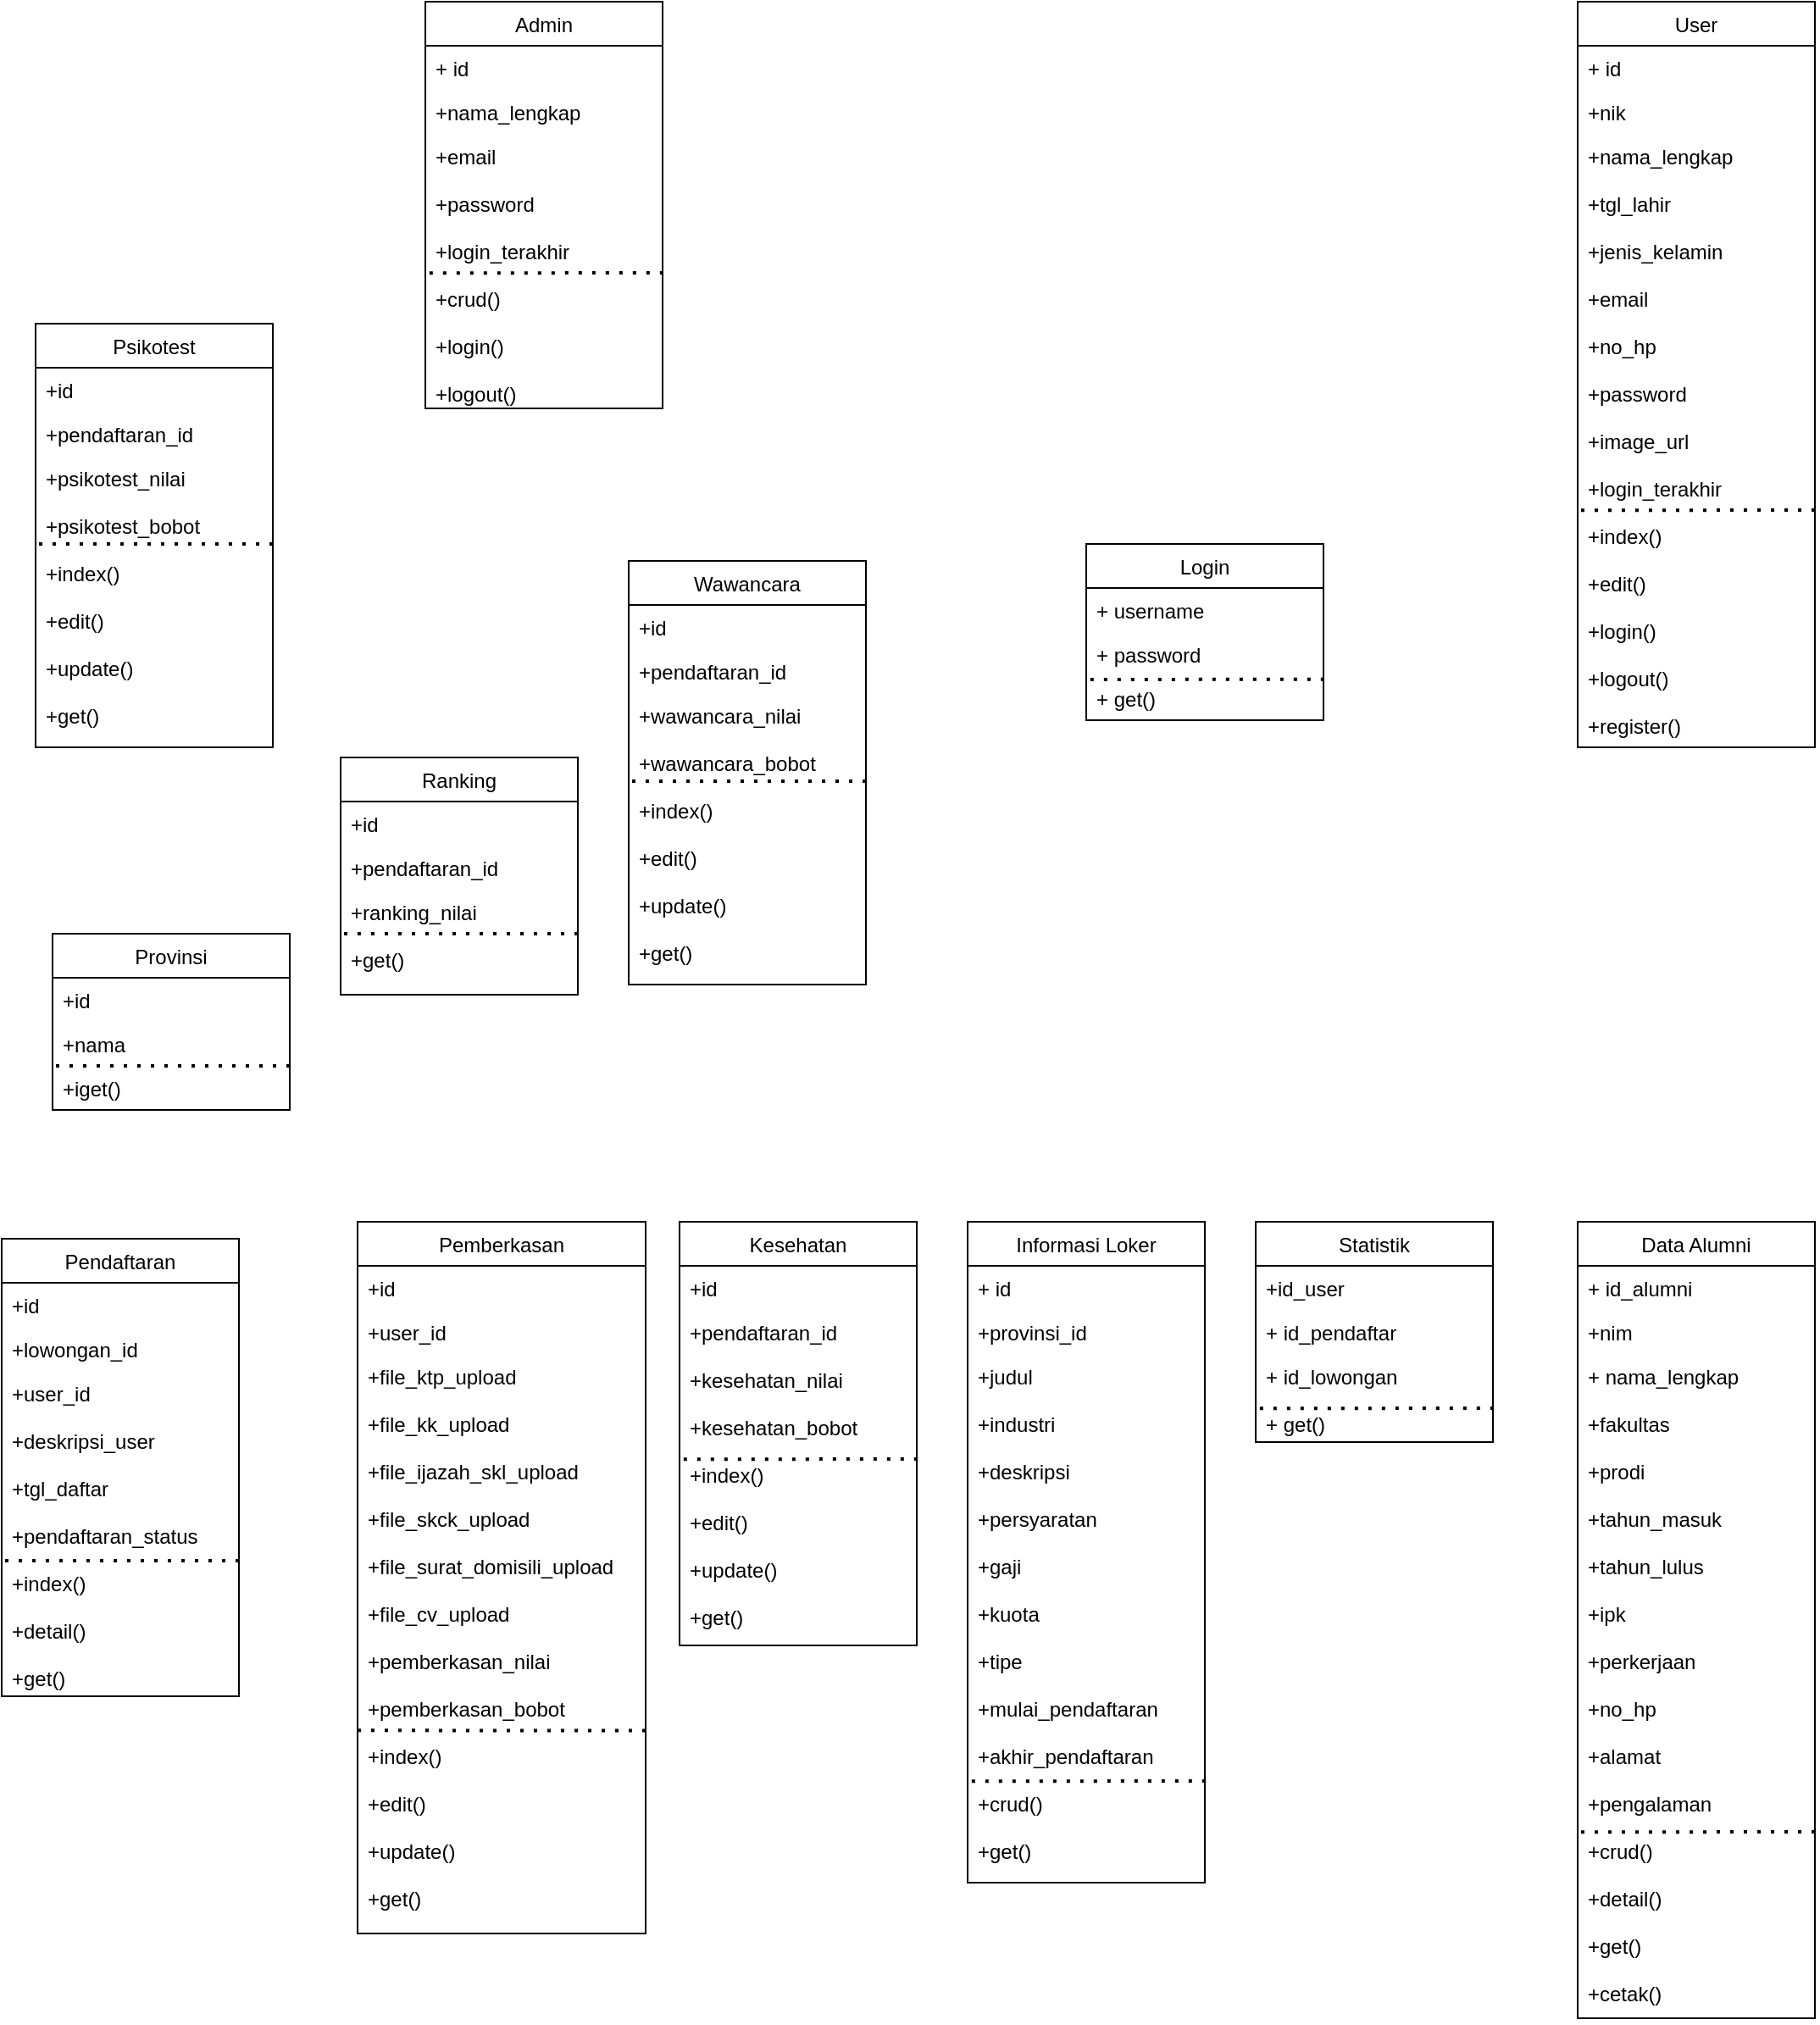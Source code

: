 <mxfile version="20.0.3" type="github">
  <diagram id="8VXRsfA2JbnLdSGY70NK" name="Page-1">
    <mxGraphModel dx="1568" dy="1502" grid="1" gridSize="10" guides="1" tooltips="1" connect="1" arrows="1" fold="1" page="1" pageScale="1" pageWidth="850" pageHeight="1100" math="0" shadow="0">
      <root>
        <mxCell id="0" />
        <mxCell id="1" parent="0" />
        <mxCell id="RGDypvN8in3GUUsTKDcG-1" value="Login" style="swimlane;fontStyle=0;childLayout=stackLayout;horizontal=1;startSize=26;fillColor=none;horizontalStack=0;resizeParent=1;resizeParentMax=0;resizeLast=0;collapsible=1;marginBottom=0;" vertex="1" parent="1">
          <mxGeometry x="390" y="-120" width="140" height="104" as="geometry" />
        </mxCell>
        <mxCell id="RGDypvN8in3GUUsTKDcG-2" value="+ username" style="text;strokeColor=none;fillColor=none;align=left;verticalAlign=top;spacingLeft=4;spacingRight=4;overflow=hidden;rotatable=0;points=[[0,0.5],[1,0.5]];portConstraint=eastwest;" vertex="1" parent="RGDypvN8in3GUUsTKDcG-1">
          <mxGeometry y="26" width="140" height="26" as="geometry" />
        </mxCell>
        <mxCell id="RGDypvN8in3GUUsTKDcG-3" value="+ password" style="text;strokeColor=none;fillColor=none;align=left;verticalAlign=top;spacingLeft=4;spacingRight=4;overflow=hidden;rotatable=0;points=[[0,0.5],[1,0.5]];portConstraint=eastwest;" vertex="1" parent="RGDypvN8in3GUUsTKDcG-1">
          <mxGeometry y="52" width="140" height="26" as="geometry" />
        </mxCell>
        <mxCell id="RGDypvN8in3GUUsTKDcG-4" value="+ get()" style="text;strokeColor=none;fillColor=none;align=left;verticalAlign=top;spacingLeft=4;spacingRight=4;overflow=hidden;rotatable=0;points=[[0,0.5],[1,0.5]];portConstraint=eastwest;" vertex="1" parent="RGDypvN8in3GUUsTKDcG-1">
          <mxGeometry y="78" width="140" height="26" as="geometry" />
        </mxCell>
        <mxCell id="RGDypvN8in3GUUsTKDcG-5" value="" style="endArrow=none;dashed=1;html=1;dashPattern=1 3;strokeWidth=2;rounded=0;exitX=1.003;exitY=1.071;exitDx=0;exitDy=0;exitPerimeter=0;" edge="1" parent="RGDypvN8in3GUUsTKDcG-1" source="RGDypvN8in3GUUsTKDcG-3">
          <mxGeometry width="50" height="50" relative="1" as="geometry">
            <mxPoint x="30" y="120" as="sourcePoint" />
            <mxPoint y="80" as="targetPoint" />
          </mxGeometry>
        </mxCell>
        <mxCell id="RGDypvN8in3GUUsTKDcG-6" value="Admin" style="swimlane;fontStyle=0;childLayout=stackLayout;horizontal=1;startSize=26;fillColor=none;horizontalStack=0;resizeParent=1;resizeParentMax=0;resizeLast=0;collapsible=1;marginBottom=0;" vertex="1" parent="1">
          <mxGeometry y="-440" width="140" height="240" as="geometry" />
        </mxCell>
        <mxCell id="RGDypvN8in3GUUsTKDcG-7" value="+ id" style="text;strokeColor=none;fillColor=none;align=left;verticalAlign=top;spacingLeft=4;spacingRight=4;overflow=hidden;rotatable=0;points=[[0,0.5],[1,0.5]];portConstraint=eastwest;" vertex="1" parent="RGDypvN8in3GUUsTKDcG-6">
          <mxGeometry y="26" width="140" height="26" as="geometry" />
        </mxCell>
        <mxCell id="RGDypvN8in3GUUsTKDcG-8" value="+nama_lengkap" style="text;strokeColor=none;fillColor=none;align=left;verticalAlign=top;spacingLeft=4;spacingRight=4;overflow=hidden;rotatable=0;points=[[0,0.5],[1,0.5]];portConstraint=eastwest;" vertex="1" parent="RGDypvN8in3GUUsTKDcG-6">
          <mxGeometry y="52" width="140" height="26" as="geometry" />
        </mxCell>
        <mxCell id="RGDypvN8in3GUUsTKDcG-48" value="" style="endArrow=none;dashed=1;html=1;dashPattern=1 3;strokeWidth=2;rounded=0;exitX=1.003;exitY=1.071;exitDx=0;exitDy=0;exitPerimeter=0;" edge="1" parent="RGDypvN8in3GUUsTKDcG-6">
          <mxGeometry width="50" height="50" relative="1" as="geometry">
            <mxPoint x="140.42" y="159.996" as="sourcePoint" />
            <mxPoint y="160.15" as="targetPoint" />
          </mxGeometry>
        </mxCell>
        <mxCell id="RGDypvN8in3GUUsTKDcG-9" value="+email&#xa;&#xa;+password&#xa;&#xa;+login_terakhir&#xa;&#xa;+crud()&#xa;&#xa;+login()&#xa;&#xa;+logout()" style="text;strokeColor=none;fillColor=none;align=left;verticalAlign=top;spacingLeft=4;spacingRight=4;overflow=hidden;rotatable=0;points=[[0,0.5],[1,0.5]];portConstraint=eastwest;" vertex="1" parent="RGDypvN8in3GUUsTKDcG-6">
          <mxGeometry y="78" width="140" height="162" as="geometry" />
        </mxCell>
        <mxCell id="RGDypvN8in3GUUsTKDcG-10" value="User" style="swimlane;fontStyle=0;childLayout=stackLayout;horizontal=1;startSize=26;fillColor=none;horizontalStack=0;resizeParent=1;resizeParentMax=0;resizeLast=0;collapsible=1;marginBottom=0;" vertex="1" parent="1">
          <mxGeometry x="680" y="-440" width="140" height="440" as="geometry" />
        </mxCell>
        <mxCell id="RGDypvN8in3GUUsTKDcG-11" value="+ id" style="text;strokeColor=none;fillColor=none;align=left;verticalAlign=top;spacingLeft=4;spacingRight=4;overflow=hidden;rotatable=0;points=[[0,0.5],[1,0.5]];portConstraint=eastwest;" vertex="1" parent="RGDypvN8in3GUUsTKDcG-10">
          <mxGeometry y="26" width="140" height="26" as="geometry" />
        </mxCell>
        <mxCell id="RGDypvN8in3GUUsTKDcG-12" value="+nik" style="text;strokeColor=none;fillColor=none;align=left;verticalAlign=top;spacingLeft=4;spacingRight=4;overflow=hidden;rotatable=0;points=[[0,0.5],[1,0.5]];portConstraint=eastwest;" vertex="1" parent="RGDypvN8in3GUUsTKDcG-10">
          <mxGeometry y="52" width="140" height="26" as="geometry" />
        </mxCell>
        <mxCell id="RGDypvN8in3GUUsTKDcG-13" value="+nama_lengkap&#xa;&#xa;+tgl_lahir&#xa;&#xa;+jenis_kelamin&#xa;&#xa;+email&#xa;&#xa;+no_hp&#xa;&#xa;+password&#xa;&#xa;+image_url&#xa;&#xa;+login_terakhir&#xa;&#xa;+index()&#xa;&#xa;+edit()&#xa;&#xa;+login()&#xa;&#xa;+logout()&#xa;&#xa;+register()" style="text;strokeColor=none;fillColor=none;align=left;verticalAlign=top;spacingLeft=4;spacingRight=4;overflow=hidden;rotatable=0;points=[[0,0.5],[1,0.5]];portConstraint=eastwest;" vertex="1" parent="RGDypvN8in3GUUsTKDcG-10">
          <mxGeometry y="78" width="140" height="362" as="geometry" />
        </mxCell>
        <mxCell id="RGDypvN8in3GUUsTKDcG-47" value="" style="endArrow=none;dashed=1;html=1;dashPattern=1 3;strokeWidth=2;rounded=0;exitX=1.003;exitY=1.071;exitDx=0;exitDy=0;exitPerimeter=0;" edge="1" parent="RGDypvN8in3GUUsTKDcG-10">
          <mxGeometry width="50" height="50" relative="1" as="geometry">
            <mxPoint x="140" y="299.996" as="sourcePoint" />
            <mxPoint x="-0.42" y="300.15" as="targetPoint" />
          </mxGeometry>
        </mxCell>
        <mxCell id="RGDypvN8in3GUUsTKDcG-14" value="Data Alumni" style="swimlane;fontStyle=0;childLayout=stackLayout;horizontal=1;startSize=26;fillColor=none;horizontalStack=0;resizeParent=1;resizeParentMax=0;resizeLast=0;collapsible=1;marginBottom=0;" vertex="1" parent="1">
          <mxGeometry x="680" y="280" width="140" height="470" as="geometry" />
        </mxCell>
        <mxCell id="RGDypvN8in3GUUsTKDcG-15" value="+ id_alumni" style="text;strokeColor=none;fillColor=none;align=left;verticalAlign=top;spacingLeft=4;spacingRight=4;overflow=hidden;rotatable=0;points=[[0,0.5],[1,0.5]];portConstraint=eastwest;" vertex="1" parent="RGDypvN8in3GUUsTKDcG-14">
          <mxGeometry y="26" width="140" height="26" as="geometry" />
        </mxCell>
        <mxCell id="RGDypvN8in3GUUsTKDcG-16" value="+nim" style="text;strokeColor=none;fillColor=none;align=left;verticalAlign=top;spacingLeft=4;spacingRight=4;overflow=hidden;rotatable=0;points=[[0,0.5],[1,0.5]];portConstraint=eastwest;" vertex="1" parent="RGDypvN8in3GUUsTKDcG-14">
          <mxGeometry y="52" width="140" height="26" as="geometry" />
        </mxCell>
        <mxCell id="RGDypvN8in3GUUsTKDcG-17" value="+ nama_lengkap&#xa;&#xa;+fakultas&#xa;&#xa;+prodi&#xa;&#xa;+tahun_masuk&#xa;&#xa;+tahun_lulus&#xa;&#xa;+ipk&#xa;&#xa;+perkerjaan&#xa;&#xa;+no_hp&#xa;&#xa;+alamat&#xa;&#xa;+pengalaman&#xa;&#xa;+crud()&#xa;&#xa;+detail()&#xa;&#xa;+get()&#xa;&#xa;+cetak()&#xa;" style="text;strokeColor=none;fillColor=none;align=left;verticalAlign=top;spacingLeft=4;spacingRight=4;overflow=hidden;rotatable=0;points=[[0,0.5],[1,0.5]];portConstraint=eastwest;" vertex="1" parent="RGDypvN8in3GUUsTKDcG-14">
          <mxGeometry y="78" width="140" height="392" as="geometry" />
        </mxCell>
        <mxCell id="RGDypvN8in3GUUsTKDcG-52" value="" style="endArrow=none;dashed=1;html=1;dashPattern=1 3;strokeWidth=2;rounded=0;exitX=1.003;exitY=1.071;exitDx=0;exitDy=0;exitPerimeter=0;" edge="1" parent="RGDypvN8in3GUUsTKDcG-14">
          <mxGeometry width="50" height="50" relative="1" as="geometry">
            <mxPoint x="140" y="359.996" as="sourcePoint" />
            <mxPoint x="-0.42" y="360.15" as="targetPoint" />
          </mxGeometry>
        </mxCell>
        <mxCell id="RGDypvN8in3GUUsTKDcG-18" value="Statistik" style="swimlane;fontStyle=0;childLayout=stackLayout;horizontal=1;startSize=26;fillColor=none;horizontalStack=0;resizeParent=1;resizeParentMax=0;resizeLast=0;collapsible=1;marginBottom=0;" vertex="1" parent="1">
          <mxGeometry x="490" y="280" width="140" height="130" as="geometry" />
        </mxCell>
        <mxCell id="RGDypvN8in3GUUsTKDcG-19" value="+id_user" style="text;strokeColor=none;fillColor=none;align=left;verticalAlign=top;spacingLeft=4;spacingRight=4;overflow=hidden;rotatable=0;points=[[0,0.5],[1,0.5]];portConstraint=eastwest;" vertex="1" parent="RGDypvN8in3GUUsTKDcG-18">
          <mxGeometry y="26" width="140" height="26" as="geometry" />
        </mxCell>
        <mxCell id="RGDypvN8in3GUUsTKDcG-20" value="+ id_pendaftar" style="text;strokeColor=none;fillColor=none;align=left;verticalAlign=top;spacingLeft=4;spacingRight=4;overflow=hidden;rotatable=0;points=[[0,0.5],[1,0.5]];portConstraint=eastwest;" vertex="1" parent="RGDypvN8in3GUUsTKDcG-18">
          <mxGeometry y="52" width="140" height="26" as="geometry" />
        </mxCell>
        <mxCell id="RGDypvN8in3GUUsTKDcG-49" value="" style="endArrow=none;dashed=1;html=1;dashPattern=1 3;strokeWidth=2;rounded=0;exitX=1.003;exitY=1.071;exitDx=0;exitDy=0;exitPerimeter=0;" edge="1" parent="RGDypvN8in3GUUsTKDcG-18">
          <mxGeometry width="50" height="50" relative="1" as="geometry">
            <mxPoint x="140.42" y="109.996" as="sourcePoint" />
            <mxPoint y="110.15" as="targetPoint" />
          </mxGeometry>
        </mxCell>
        <mxCell id="RGDypvN8in3GUUsTKDcG-21" value="+ id_lowongan&#xa;&#xa;+ get()" style="text;strokeColor=none;fillColor=none;align=left;verticalAlign=top;spacingLeft=4;spacingRight=4;overflow=hidden;rotatable=0;points=[[0,0.5],[1,0.5]];portConstraint=eastwest;" vertex="1" parent="RGDypvN8in3GUUsTKDcG-18">
          <mxGeometry y="78" width="140" height="52" as="geometry" />
        </mxCell>
        <mxCell id="RGDypvN8in3GUUsTKDcG-22" value="Informasi Loker" style="swimlane;fontStyle=0;childLayout=stackLayout;horizontal=1;startSize=26;fillColor=none;horizontalStack=0;resizeParent=1;resizeParentMax=0;resizeLast=0;collapsible=1;marginBottom=0;" vertex="1" parent="1">
          <mxGeometry x="320" y="280" width="140" height="390" as="geometry" />
        </mxCell>
        <mxCell id="RGDypvN8in3GUUsTKDcG-23" value="+ id" style="text;strokeColor=none;fillColor=none;align=left;verticalAlign=top;spacingLeft=4;spacingRight=4;overflow=hidden;rotatable=0;points=[[0,0.5],[1,0.5]];portConstraint=eastwest;" vertex="1" parent="RGDypvN8in3GUUsTKDcG-22">
          <mxGeometry y="26" width="140" height="26" as="geometry" />
        </mxCell>
        <mxCell id="RGDypvN8in3GUUsTKDcG-24" value="+provinsi_id" style="text;strokeColor=none;fillColor=none;align=left;verticalAlign=top;spacingLeft=4;spacingRight=4;overflow=hidden;rotatable=0;points=[[0,0.5],[1,0.5]];portConstraint=eastwest;" vertex="1" parent="RGDypvN8in3GUUsTKDcG-22">
          <mxGeometry y="52" width="140" height="26" as="geometry" />
        </mxCell>
        <mxCell id="RGDypvN8in3GUUsTKDcG-25" value="+judul&#xa;&#xa;+industri&#xa;&#xa;+deskripsi&#xa;&#xa;+persyaratan&#xa;&#xa;+gaji&#xa;&#xa;+kuota&#xa;&#xa;+tipe&#xa;&#xa;+mulai_pendaftaran&#xa;&#xa;+akhir_pendaftaran&#xa;&#xa;+crud()&#xa;&#xa;+get()" style="text;strokeColor=none;fillColor=none;align=left;verticalAlign=top;spacingLeft=4;spacingRight=4;overflow=hidden;rotatable=0;points=[[0,0.5],[1,0.5]];portConstraint=eastwest;" vertex="1" parent="RGDypvN8in3GUUsTKDcG-22">
          <mxGeometry y="78" width="140" height="312" as="geometry" />
        </mxCell>
        <mxCell id="RGDypvN8in3GUUsTKDcG-53" value="" style="endArrow=none;dashed=1;html=1;dashPattern=1 3;strokeWidth=2;rounded=0;exitX=1.003;exitY=1.071;exitDx=0;exitDy=0;exitPerimeter=0;" edge="1" parent="RGDypvN8in3GUUsTKDcG-22">
          <mxGeometry width="50" height="50" relative="1" as="geometry">
            <mxPoint x="140.42" y="329.996" as="sourcePoint" />
            <mxPoint x="-5.116e-13" y="330.15" as="targetPoint" />
          </mxGeometry>
        </mxCell>
        <mxCell id="RGDypvN8in3GUUsTKDcG-26" value="Kesehatan" style="swimlane;fontStyle=0;childLayout=stackLayout;horizontal=1;startSize=26;fillColor=none;horizontalStack=0;resizeParent=1;resizeParentMax=0;resizeLast=0;collapsible=1;marginBottom=0;" vertex="1" parent="1">
          <mxGeometry x="150" y="280" width="140" height="250" as="geometry" />
        </mxCell>
        <mxCell id="RGDypvN8in3GUUsTKDcG-28" value="+id" style="text;strokeColor=none;fillColor=none;align=left;verticalAlign=top;spacingLeft=4;spacingRight=4;overflow=hidden;rotatable=0;points=[[0,0.5],[1,0.5]];portConstraint=eastwest;" vertex="1" parent="RGDypvN8in3GUUsTKDcG-26">
          <mxGeometry y="26" width="140" height="26" as="geometry" />
        </mxCell>
        <mxCell id="RGDypvN8in3GUUsTKDcG-50" value="" style="endArrow=none;dashed=1;html=1;dashPattern=1 3;strokeWidth=2;rounded=0;exitX=1.003;exitY=1.071;exitDx=0;exitDy=0;exitPerimeter=0;" edge="1" parent="RGDypvN8in3GUUsTKDcG-26">
          <mxGeometry width="50" height="50" relative="1" as="geometry">
            <mxPoint x="140.42" y="139.996" as="sourcePoint" />
            <mxPoint y="140.15" as="targetPoint" />
          </mxGeometry>
        </mxCell>
        <mxCell id="RGDypvN8in3GUUsTKDcG-29" value="+pendaftaran_id&#xa;&#xa;+kesehatan_nilai&#xa;&#xa;+kesehatan_bobot&#xa;&#xa;+index()&#xa;&#xa;+edit()&#xa;&#xa;+update()&#xa;&#xa;+get()&#xa;&#xa;" style="text;strokeColor=none;fillColor=none;align=left;verticalAlign=top;spacingLeft=4;spacingRight=4;overflow=hidden;rotatable=0;points=[[0,0.5],[1,0.5]];portConstraint=eastwest;" vertex="1" parent="RGDypvN8in3GUUsTKDcG-26">
          <mxGeometry y="52" width="140" height="198" as="geometry" />
        </mxCell>
        <mxCell id="RGDypvN8in3GUUsTKDcG-39" value="Pemberkasan" style="swimlane;fontStyle=0;childLayout=stackLayout;horizontal=1;startSize=26;fillColor=none;horizontalStack=0;resizeParent=1;resizeParentMax=0;resizeLast=0;collapsible=1;marginBottom=0;" vertex="1" parent="1">
          <mxGeometry x="-40" y="280" width="170" height="420" as="geometry" />
        </mxCell>
        <mxCell id="RGDypvN8in3GUUsTKDcG-40" value="+id" style="text;strokeColor=none;fillColor=none;align=left;verticalAlign=top;spacingLeft=4;spacingRight=4;overflow=hidden;rotatable=0;points=[[0,0.5],[1,0.5]];portConstraint=eastwest;" vertex="1" parent="RGDypvN8in3GUUsTKDcG-39">
          <mxGeometry y="26" width="170" height="26" as="geometry" />
        </mxCell>
        <mxCell id="RGDypvN8in3GUUsTKDcG-41" value="+user_id" style="text;strokeColor=none;fillColor=none;align=left;verticalAlign=top;spacingLeft=4;spacingRight=4;overflow=hidden;rotatable=0;points=[[0,0.5],[1,0.5]];portConstraint=eastwest;" vertex="1" parent="RGDypvN8in3GUUsTKDcG-39">
          <mxGeometry y="52" width="170" height="26" as="geometry" />
        </mxCell>
        <mxCell id="RGDypvN8in3GUUsTKDcG-42" value="+file_ktp_upload&#xa;&#xa;+file_kk_upload&#xa;&#xa;+file_ijazah_skl_upload&#xa;&#xa;+file_skck_upload&#xa;&#xa;+file_surat_domisili_upload&#xa;&#xa;+file_cv_upload&#xa;&#xa;+pemberkasan_nilai&#xa;&#xa;+pemberkasan_bobot&#xa;&#xa;+index()&#xa;&#xa;+edit()&#xa;&#xa;+update()&#xa;&#xa;+get()&#xa;" style="text;strokeColor=none;fillColor=none;align=left;verticalAlign=top;spacingLeft=4;spacingRight=4;overflow=hidden;rotatable=0;points=[[0,0.5],[1,0.5]];portConstraint=eastwest;" vertex="1" parent="RGDypvN8in3GUUsTKDcG-39">
          <mxGeometry y="78" width="170" height="342" as="geometry" />
        </mxCell>
        <mxCell id="RGDypvN8in3GUUsTKDcG-70" value="" style="endArrow=none;dashed=1;html=1;dashPattern=1 3;strokeWidth=2;rounded=0;exitX=1;exitY=0.65;exitDx=0;exitDy=0;exitPerimeter=0;" edge="1" parent="RGDypvN8in3GUUsTKDcG-39" source="RGDypvN8in3GUUsTKDcG-42">
          <mxGeometry width="50" height="50" relative="1" as="geometry">
            <mxPoint x="140.42" y="299.996" as="sourcePoint" />
            <mxPoint y="300.15" as="targetPoint" />
          </mxGeometry>
        </mxCell>
        <mxCell id="RGDypvN8in3GUUsTKDcG-43" value="Pendaftaran" style="swimlane;fontStyle=0;childLayout=stackLayout;horizontal=1;startSize=26;fillColor=none;horizontalStack=0;resizeParent=1;resizeParentMax=0;resizeLast=0;collapsible=1;marginBottom=0;" vertex="1" parent="1">
          <mxGeometry x="-250" y="290" width="140" height="270" as="geometry" />
        </mxCell>
        <mxCell id="RGDypvN8in3GUUsTKDcG-44" value="+id" style="text;strokeColor=none;fillColor=none;align=left;verticalAlign=top;spacingLeft=4;spacingRight=4;overflow=hidden;rotatable=0;points=[[0,0.5],[1,0.5]];portConstraint=eastwest;" vertex="1" parent="RGDypvN8in3GUUsTKDcG-43">
          <mxGeometry y="26" width="140" height="26" as="geometry" />
        </mxCell>
        <mxCell id="RGDypvN8in3GUUsTKDcG-45" value="+lowongan_id" style="text;strokeColor=none;fillColor=none;align=left;verticalAlign=top;spacingLeft=4;spacingRight=4;overflow=hidden;rotatable=0;points=[[0,0.5],[1,0.5]];portConstraint=eastwest;" vertex="1" parent="RGDypvN8in3GUUsTKDcG-43">
          <mxGeometry y="52" width="140" height="26" as="geometry" />
        </mxCell>
        <mxCell id="RGDypvN8in3GUUsTKDcG-46" value="+user_id&#xa;&#xa;+deskripsi_user&#xa;&#xa;+tgl_daftar&#xa;&#xa;+pendaftaran_status&#xa;&#xa;+index()&#xa;&#xa;+detail()&#xa;&#xa;+get()&#xa;" style="text;strokeColor=none;fillColor=none;align=left;verticalAlign=top;spacingLeft=4;spacingRight=4;overflow=hidden;rotatable=0;points=[[0,0.5],[1,0.5]];portConstraint=eastwest;" vertex="1" parent="RGDypvN8in3GUUsTKDcG-43">
          <mxGeometry y="78" width="140" height="192" as="geometry" />
        </mxCell>
        <mxCell id="RGDypvN8in3GUUsTKDcG-72" value="" style="endArrow=none;dashed=1;html=1;dashPattern=1 3;strokeWidth=2;rounded=0;" edge="1" parent="RGDypvN8in3GUUsTKDcG-43">
          <mxGeometry width="50" height="50" relative="1" as="geometry">
            <mxPoint x="140" y="190" as="sourcePoint" />
            <mxPoint y="190.0" as="targetPoint" />
          </mxGeometry>
        </mxCell>
        <mxCell id="RGDypvN8in3GUUsTKDcG-54" value="Provinsi" style="swimlane;fontStyle=0;childLayout=stackLayout;horizontal=1;startSize=26;fillColor=none;horizontalStack=0;resizeParent=1;resizeParentMax=0;resizeLast=0;collapsible=1;marginBottom=0;" vertex="1" parent="1">
          <mxGeometry x="-220" y="110" width="140" height="104" as="geometry" />
        </mxCell>
        <mxCell id="RGDypvN8in3GUUsTKDcG-55" value="+id" style="text;strokeColor=none;fillColor=none;align=left;verticalAlign=top;spacingLeft=4;spacingRight=4;overflow=hidden;rotatable=0;points=[[0,0.5],[1,0.5]];portConstraint=eastwest;" vertex="1" parent="RGDypvN8in3GUUsTKDcG-54">
          <mxGeometry y="26" width="140" height="26" as="geometry" />
        </mxCell>
        <mxCell id="RGDypvN8in3GUUsTKDcG-56" value="+nama" style="text;strokeColor=none;fillColor=none;align=left;verticalAlign=top;spacingLeft=4;spacingRight=4;overflow=hidden;rotatable=0;points=[[0,0.5],[1,0.5]];portConstraint=eastwest;" vertex="1" parent="RGDypvN8in3GUUsTKDcG-54">
          <mxGeometry y="52" width="140" height="26" as="geometry" />
        </mxCell>
        <mxCell id="RGDypvN8in3GUUsTKDcG-73" value="" style="endArrow=none;dashed=1;html=1;dashPattern=1 3;strokeWidth=2;rounded=0;" edge="1" parent="RGDypvN8in3GUUsTKDcG-54">
          <mxGeometry width="50" height="50" relative="1" as="geometry">
            <mxPoint x="140" y="78.0" as="sourcePoint" />
            <mxPoint y="78.0" as="targetPoint" />
          </mxGeometry>
        </mxCell>
        <mxCell id="RGDypvN8in3GUUsTKDcG-57" value="+iget()" style="text;strokeColor=none;fillColor=none;align=left;verticalAlign=top;spacingLeft=4;spacingRight=4;overflow=hidden;rotatable=0;points=[[0,0.5],[1,0.5]];portConstraint=eastwest;" vertex="1" parent="RGDypvN8in3GUUsTKDcG-54">
          <mxGeometry y="78" width="140" height="26" as="geometry" />
        </mxCell>
        <mxCell id="RGDypvN8in3GUUsTKDcG-58" value="Psikotest" style="swimlane;fontStyle=0;childLayout=stackLayout;horizontal=1;startSize=26;fillColor=none;horizontalStack=0;resizeParent=1;resizeParentMax=0;resizeLast=0;collapsible=1;marginBottom=0;" vertex="1" parent="1">
          <mxGeometry x="-230" y="-250" width="140" height="250" as="geometry" />
        </mxCell>
        <mxCell id="RGDypvN8in3GUUsTKDcG-59" value="+id" style="text;strokeColor=none;fillColor=none;align=left;verticalAlign=top;spacingLeft=4;spacingRight=4;overflow=hidden;rotatable=0;points=[[0,0.5],[1,0.5]];portConstraint=eastwest;" vertex="1" parent="RGDypvN8in3GUUsTKDcG-58">
          <mxGeometry y="26" width="140" height="26" as="geometry" />
        </mxCell>
        <mxCell id="RGDypvN8in3GUUsTKDcG-60" value="+pendaftaran_id " style="text;strokeColor=none;fillColor=none;align=left;verticalAlign=top;spacingLeft=4;spacingRight=4;overflow=hidden;rotatable=0;points=[[0,0.5],[1,0.5]];portConstraint=eastwest;" vertex="1" parent="RGDypvN8in3GUUsTKDcG-58">
          <mxGeometry y="52" width="140" height="26" as="geometry" />
        </mxCell>
        <mxCell id="RGDypvN8in3GUUsTKDcG-61" value="+psikotest_nilai&#xa;&#xa;+psikotest_bobot&#xa;&#xa;+index()&#xa;&#xa;+edit()&#xa;&#xa;+update()&#xa;&#xa;+get()&#xa;" style="text;strokeColor=none;fillColor=none;align=left;verticalAlign=top;spacingLeft=4;spacingRight=4;overflow=hidden;rotatable=0;points=[[0,0.5],[1,0.5]];portConstraint=eastwest;" vertex="1" parent="RGDypvN8in3GUUsTKDcG-58">
          <mxGeometry y="78" width="140" height="172" as="geometry" />
        </mxCell>
        <mxCell id="RGDypvN8in3GUUsTKDcG-76" value="" style="endArrow=none;dashed=1;html=1;dashPattern=1 3;strokeWidth=2;rounded=0;" edge="1" parent="RGDypvN8in3GUUsTKDcG-58">
          <mxGeometry width="50" height="50" relative="1" as="geometry">
            <mxPoint x="140" y="130.0" as="sourcePoint" />
            <mxPoint y="130.0" as="targetPoint" />
          </mxGeometry>
        </mxCell>
        <mxCell id="RGDypvN8in3GUUsTKDcG-62" value="Ranking" style="swimlane;fontStyle=0;childLayout=stackLayout;horizontal=1;startSize=26;fillColor=none;horizontalStack=0;resizeParent=1;resizeParentMax=0;resizeLast=0;collapsible=1;marginBottom=0;" vertex="1" parent="1">
          <mxGeometry x="-50" y="6" width="140" height="140" as="geometry" />
        </mxCell>
        <mxCell id="RGDypvN8in3GUUsTKDcG-63" value="+id" style="text;strokeColor=none;fillColor=none;align=left;verticalAlign=top;spacingLeft=4;spacingRight=4;overflow=hidden;rotatable=0;points=[[0,0.5],[1,0.5]];portConstraint=eastwest;" vertex="1" parent="RGDypvN8in3GUUsTKDcG-62">
          <mxGeometry y="26" width="140" height="26" as="geometry" />
        </mxCell>
        <mxCell id="RGDypvN8in3GUUsTKDcG-64" value="+pendaftaran_id " style="text;strokeColor=none;fillColor=none;align=left;verticalAlign=top;spacingLeft=4;spacingRight=4;overflow=hidden;rotatable=0;points=[[0,0.5],[1,0.5]];portConstraint=eastwest;" vertex="1" parent="RGDypvN8in3GUUsTKDcG-62">
          <mxGeometry y="52" width="140" height="26" as="geometry" />
        </mxCell>
        <mxCell id="RGDypvN8in3GUUsTKDcG-77" value="" style="endArrow=none;dashed=1;html=1;dashPattern=1 3;strokeWidth=2;rounded=0;" edge="1" parent="RGDypvN8in3GUUsTKDcG-62">
          <mxGeometry width="50" height="50" relative="1" as="geometry">
            <mxPoint x="140" y="104.0" as="sourcePoint" />
            <mxPoint y="104.0" as="targetPoint" />
          </mxGeometry>
        </mxCell>
        <mxCell id="RGDypvN8in3GUUsTKDcG-65" value="+ranking_nilai&#xa;&#xa;+get()&#xa;" style="text;strokeColor=none;fillColor=none;align=left;verticalAlign=top;spacingLeft=4;spacingRight=4;overflow=hidden;rotatable=0;points=[[0,0.5],[1,0.5]];portConstraint=eastwest;" vertex="1" parent="RGDypvN8in3GUUsTKDcG-62">
          <mxGeometry y="78" width="140" height="62" as="geometry" />
        </mxCell>
        <mxCell id="RGDypvN8in3GUUsTKDcG-66" value="Wawancara" style="swimlane;fontStyle=0;childLayout=stackLayout;horizontal=1;startSize=26;fillColor=none;horizontalStack=0;resizeParent=1;resizeParentMax=0;resizeLast=0;collapsible=1;marginBottom=0;" vertex="1" parent="1">
          <mxGeometry x="120" y="-110" width="140" height="250" as="geometry" />
        </mxCell>
        <mxCell id="RGDypvN8in3GUUsTKDcG-67" value="+id" style="text;strokeColor=none;fillColor=none;align=left;verticalAlign=top;spacingLeft=4;spacingRight=4;overflow=hidden;rotatable=0;points=[[0,0.5],[1,0.5]];portConstraint=eastwest;" vertex="1" parent="RGDypvN8in3GUUsTKDcG-66">
          <mxGeometry y="26" width="140" height="26" as="geometry" />
        </mxCell>
        <mxCell id="RGDypvN8in3GUUsTKDcG-68" value="+pendaftaran_id " style="text;strokeColor=none;fillColor=none;align=left;verticalAlign=top;spacingLeft=4;spacingRight=4;overflow=hidden;rotatable=0;points=[[0,0.5],[1,0.5]];portConstraint=eastwest;" vertex="1" parent="RGDypvN8in3GUUsTKDcG-66">
          <mxGeometry y="52" width="140" height="26" as="geometry" />
        </mxCell>
        <mxCell id="RGDypvN8in3GUUsTKDcG-78" value="" style="endArrow=none;dashed=1;html=1;dashPattern=1 3;strokeWidth=2;rounded=0;" edge="1" parent="RGDypvN8in3GUUsTKDcG-66">
          <mxGeometry width="50" height="50" relative="1" as="geometry">
            <mxPoint x="140" y="130.0" as="sourcePoint" />
            <mxPoint y="130.0" as="targetPoint" />
          </mxGeometry>
        </mxCell>
        <mxCell id="RGDypvN8in3GUUsTKDcG-69" value="+wawancara_nilai&#xa;&#xa;+wawancara_bobot&#xa;&#xa;+index()&#xa;&#xa;+edit()&#xa;&#xa;+update()&#xa;&#xa;+get()&#xa;&#xa;" style="text;strokeColor=none;fillColor=none;align=left;verticalAlign=top;spacingLeft=4;spacingRight=4;overflow=hidden;rotatable=0;points=[[0,0.5],[1,0.5]];portConstraint=eastwest;" vertex="1" parent="RGDypvN8in3GUUsTKDcG-66">
          <mxGeometry y="78" width="140" height="172" as="geometry" />
        </mxCell>
      </root>
    </mxGraphModel>
  </diagram>
</mxfile>
